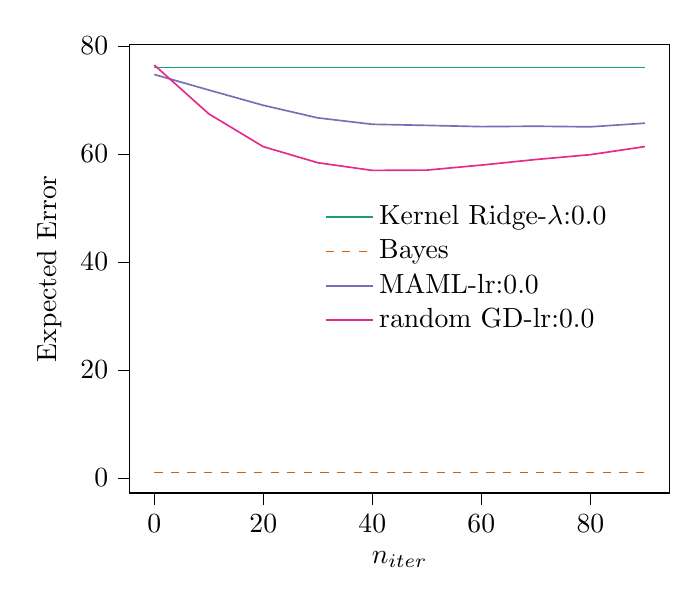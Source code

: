 % This file was created with tikzplotlib v0.10.1.
\begin{tikzpicture}

\definecolor{chocolate217952}{RGB}{217,95,2}
\definecolor{darkcyan27158119}{RGB}{27,158,119}
\definecolor{darkgray176}{RGB}{176,176,176}
\definecolor{deeppink23141138}{RGB}{231,41,138}
\definecolor{lightslategray117112179}{RGB}{117,112,179}

\begin{axis}[
legend cell align={left},
legend style={fill opacity=0.8, draw opacity=1, text opacity=1, at={(0.91,0.5)}, anchor=east, draw=none},
tick align=outside,
tick pos=left,
x grid style={darkgray176},
xlabel={\(\displaystyle n_{iter}\)},
xmin=-4.5, xmax=94.5,
xtick style={color=black},
y grid style={darkgray176},
ylabel={Expected Error},
ymin=-2.772, ymax=80.217,
ytick style={color=black}
]
\addplot [semithick, darkcyan27158119]
table {%
0 76.003
10 76.003
20 76.003
30 76.003
40 76.003
50 76.003
60 76.003
70 76.003
80 76.003
90 76.003
};
\addlegendentry{Kernel Ridge-$\lambda$:0.0}
\addplot [semithick, chocolate217952, dashed]
table {%
0 1.0
10 1.0
20 1.0
30 1.0
40 1.0
50 1.0
60 1.0
70 1.0
80 1.0
90 1.0
};
\addlegendentry{Bayes}
\addplot [semithick, lightslategray117112179]
table {%
0 74.691
10 71.815
20 68.988
30 66.66
40 65.475
50 65.27
60 65.042
70 65.112
80 65.003
90 65.676
};
\addlegendentry{MAML-lr:0.0}
\addplot [semithick, deeppink23141138]
table {%
0 76.445
10 67.404
20 61.33
30 58.356
40 56.938
50 56.991
60 57.917
70 58.953
80 59.848
90 61.342
};
\addlegendentry{random GD-lr:0.0}
\end{axis}

\end{tikzpicture}
